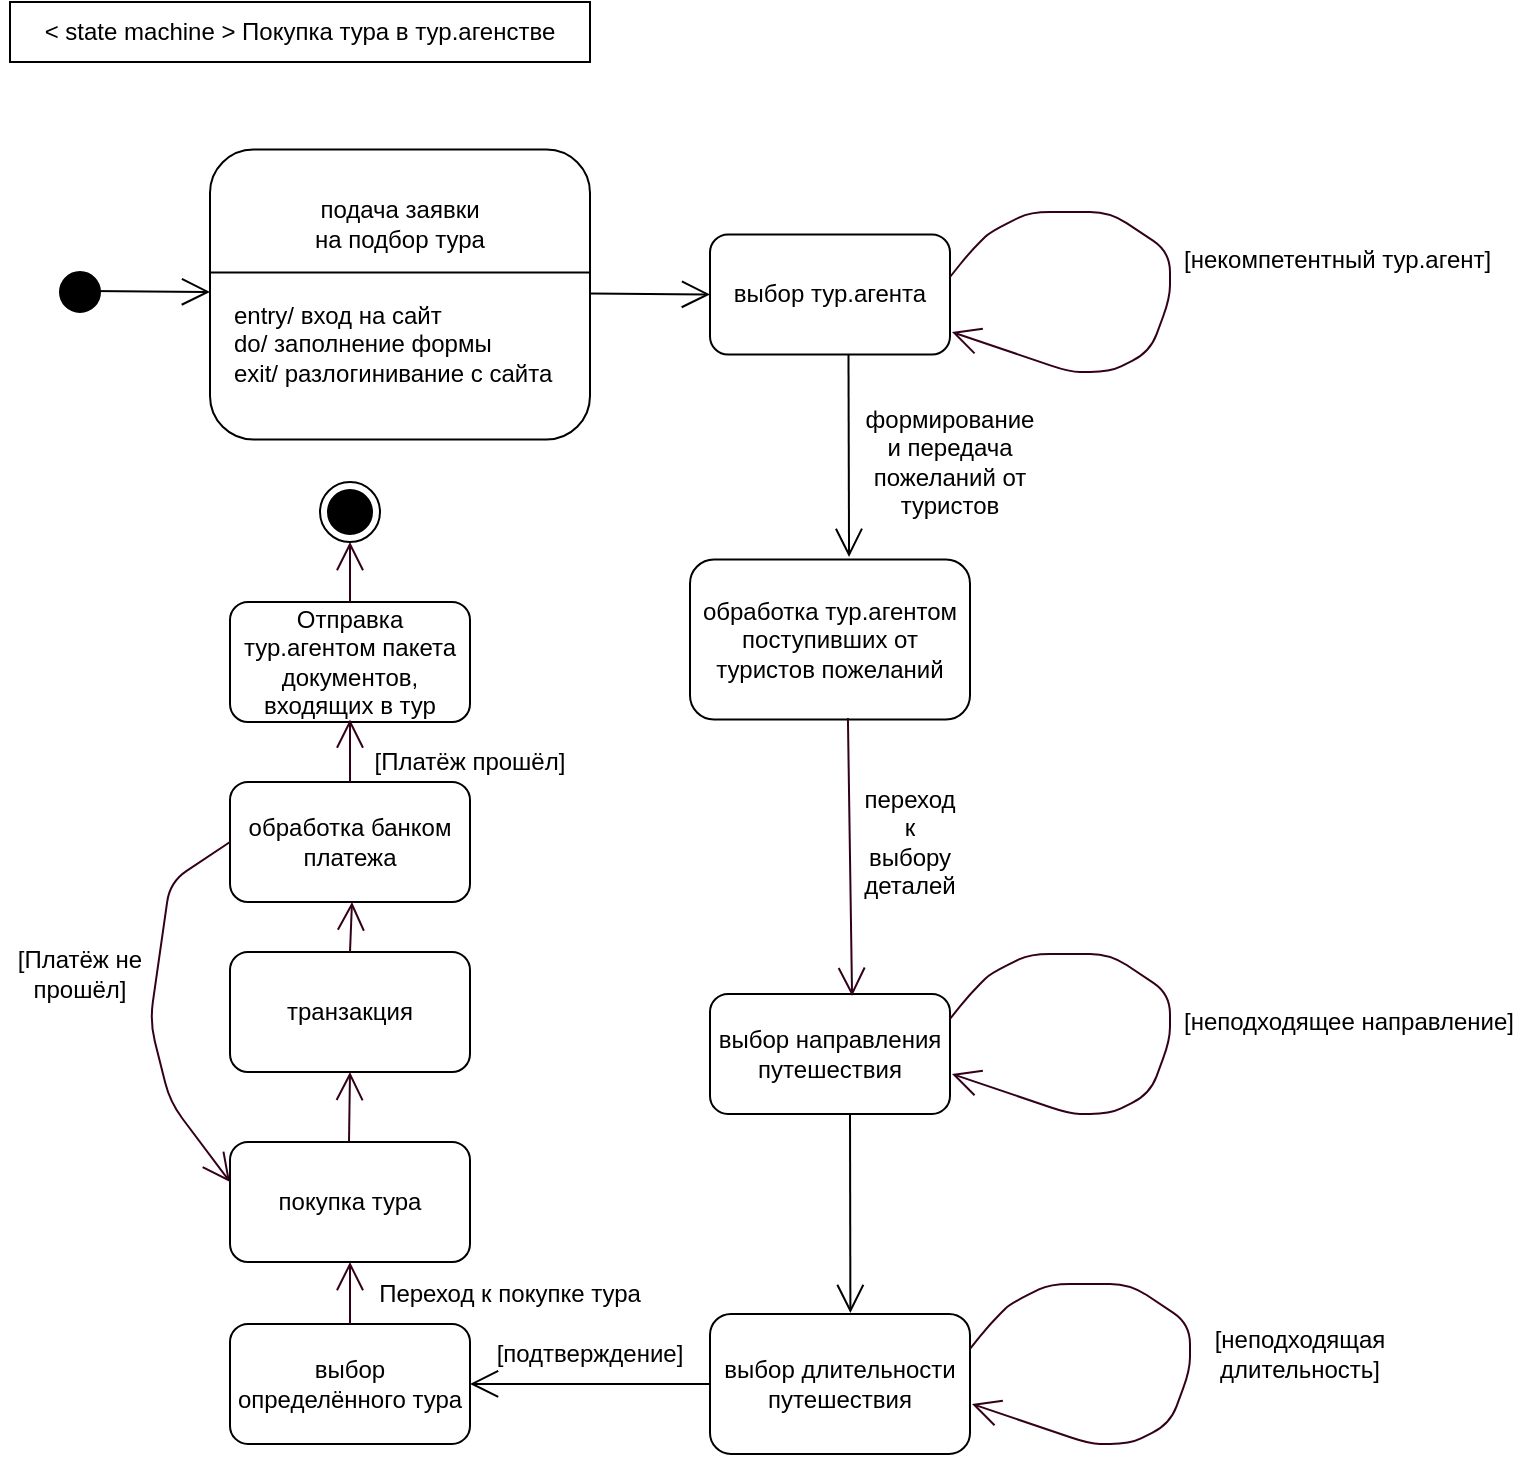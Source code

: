 <mxfile version="12.9.3" type="github">
  <diagram id="hl8SxMPhMCnNeHlGYSXt" name="Page-1">
    <mxGraphModel dx="1305" dy="752" grid="1" gridSize="10" guides="1" tooltips="1" connect="1" arrows="1" fold="1" page="1" pageScale="1" pageWidth="827" pageHeight="1169" math="0" shadow="0">
      <root>
        <mxCell id="0" />
        <mxCell id="1" parent="0" />
        <mxCell id="M_HXUVhQNMok4iF-pas3-1" value="" style="ellipse;html=1;shape=endState;fillColor=#000000;strokeColor=#000000;" vertex="1" parent="1">
          <mxGeometry x="175" y="260" width="30" height="30" as="geometry" />
        </mxCell>
        <mxCell id="M_HXUVhQNMok4iF-pas3-2" value="" style="ellipse;html=1;shape=endState;fillColor=#000000;strokeColor=#FFFFFF;" vertex="1" parent="1">
          <mxGeometry x="40" y="150" width="30" height="30" as="geometry" />
        </mxCell>
        <mxCell id="M_HXUVhQNMok4iF-pas3-3" value="&amp;lt; state machine &amp;gt; Покупка тура в тур.агенстве" style="rounded=0;whiteSpace=wrap;html=1;" vertex="1" parent="1">
          <mxGeometry x="20" y="20" width="290" height="30" as="geometry" />
        </mxCell>
        <mxCell id="M_HXUVhQNMok4iF-pas3-4" value="" style="rounded=1;whiteSpace=wrap;html=1;strokeColor=#000000;" vertex="1" parent="1">
          <mxGeometry x="120" y="93.75" width="190" height="145" as="geometry" />
        </mxCell>
        <mxCell id="M_HXUVhQNMok4iF-pas3-5" value="" style="endArrow=open;endFill=1;endSize=12;html=1;" edge="1" parent="1">
          <mxGeometry width="160" relative="1" as="geometry">
            <mxPoint x="60" y="164.5" as="sourcePoint" />
            <mxPoint x="120" y="165" as="targetPoint" />
          </mxGeometry>
        </mxCell>
        <mxCell id="M_HXUVhQNMok4iF-pas3-10" value="обработка тур.агентом поступивших от туристов пожеланий" style="rounded=1;whiteSpace=wrap;html=1;strokeColor=#000000;" vertex="1" parent="1">
          <mxGeometry x="360" y="298.75" width="140" height="80" as="geometry" />
        </mxCell>
        <mxCell id="M_HXUVhQNMok4iF-pas3-11" value="выбор тур.агента" style="rounded=1;whiteSpace=wrap;html=1;strokeColor=#000000;" vertex="1" parent="1">
          <mxGeometry x="370" y="136.25" width="120" height="60" as="geometry" />
        </mxCell>
        <mxCell id="M_HXUVhQNMok4iF-pas3-12" value="выбор направления путешествия" style="rounded=1;whiteSpace=wrap;html=1;strokeColor=#000000;" vertex="1" parent="1">
          <mxGeometry x="370" y="515.96" width="120" height="60" as="geometry" />
        </mxCell>
        <mxCell id="M_HXUVhQNMok4iF-pas3-14" value="выбор длительности путешествия" style="rounded=1;whiteSpace=wrap;html=1;strokeColor=#000000;" vertex="1" parent="1">
          <mxGeometry x="370" y="675.96" width="130" height="70" as="geometry" />
        </mxCell>
        <mxCell id="M_HXUVhQNMok4iF-pas3-15" value="выбор определённого тура" style="rounded=1;whiteSpace=wrap;html=1;strokeColor=#000000;" vertex="1" parent="1">
          <mxGeometry x="130" y="680.96" width="120" height="60" as="geometry" />
        </mxCell>
        <mxCell id="M_HXUVhQNMok4iF-pas3-17" value="" style="endArrow=open;endFill=1;endSize=12;html=1;exitX=0;exitY=0.5;exitDx=0;exitDy=0;entryX=1;entryY=0.5;entryDx=0;entryDy=0;" edge="1" parent="1" source="M_HXUVhQNMok4iF-pas3-14" target="M_HXUVhQNMok4iF-pas3-15">
          <mxGeometry width="160" relative="1" as="geometry">
            <mxPoint x="670" y="535" as="sourcePoint" />
            <mxPoint x="830" y="535" as="targetPoint" />
          </mxGeometry>
        </mxCell>
        <mxCell id="M_HXUVhQNMok4iF-pas3-18" value="[подтверждение]" style="text;html=1;strokeColor=none;fillColor=none;align=center;verticalAlign=middle;whiteSpace=wrap;rounded=0;" vertex="1" parent="1">
          <mxGeometry x="290" y="685.96" width="40" height="20" as="geometry" />
        </mxCell>
        <mxCell id="M_HXUVhQNMok4iF-pas3-25" value="[неподходящая длительность]" style="text;html=1;strokeColor=none;fillColor=none;align=center;verticalAlign=middle;whiteSpace=wrap;rounded=0;" vertex="1" parent="1">
          <mxGeometry x="610" y="680.96" width="110" height="30" as="geometry" />
        </mxCell>
        <mxCell id="M_HXUVhQNMok4iF-pas3-26" value="[неподходящее направление]" style="text;html=1;" vertex="1" parent="1">
          <mxGeometry x="605" y="515.96" width="170" height="30" as="geometry" />
        </mxCell>
        <mxCell id="M_HXUVhQNMok4iF-pas3-31" value="" style="endArrow=open;endFill=1;endSize=12;html=1;strokeColor=#33001A;exitX=1;exitY=0.25;exitDx=0;exitDy=0;" edge="1" parent="1" source="M_HXUVhQNMok4iF-pas3-14">
          <mxGeometry width="160" relative="1" as="geometry">
            <mxPoint x="501" y="703.96" as="sourcePoint" />
            <mxPoint x="501" y="720.96" as="targetPoint" />
            <Array as="points">
              <mxPoint x="510" y="680.96" />
              <mxPoint x="520" y="670.96" />
              <mxPoint x="540" y="660.96" />
              <mxPoint x="580" y="660.96" />
              <mxPoint x="610" y="680.96" />
              <mxPoint x="610" y="703.96" />
              <mxPoint x="600" y="730.96" />
              <mxPoint x="580" y="740.96" />
              <mxPoint x="560" y="740.96" />
            </Array>
          </mxGeometry>
        </mxCell>
        <mxCell id="M_HXUVhQNMok4iF-pas3-38" value="" style="endArrow=open;endFill=1;endSize=12;html=1;strokeColor=#33001A;exitX=1;exitY=0.25;exitDx=0;exitDy=0;" edge="1" parent="1">
          <mxGeometry width="160" relative="1" as="geometry">
            <mxPoint x="490" y="528.46" as="sourcePoint" />
            <mxPoint x="491" y="555.96" as="targetPoint" />
            <Array as="points">
              <mxPoint x="500" y="515.96" />
              <mxPoint x="510" y="505.96" />
              <mxPoint x="530" y="495.96" />
              <mxPoint x="570" y="495.96" />
              <mxPoint x="600" y="515.96" />
              <mxPoint x="600" y="538.96" />
              <mxPoint x="590" y="565.96" />
              <mxPoint x="570" y="575.96" />
              <mxPoint x="550" y="575.96" />
            </Array>
          </mxGeometry>
        </mxCell>
        <mxCell id="M_HXUVhQNMok4iF-pas3-41" value="подача заявки на подбор тура" style="text;html=1;strokeColor=none;fillColor=none;align=center;verticalAlign=middle;whiteSpace=wrap;rounded=0;" vertex="1" parent="1">
          <mxGeometry x="170" y="91.25" width="90" height="80" as="geometry" />
        </mxCell>
        <mxCell id="M_HXUVhQNMok4iF-pas3-45" value="" style="line;strokeWidth=1;fillColor=none;align=left;verticalAlign=middle;spacingTop=-1;spacingLeft=3;spacingRight=3;rotatable=0;labelPosition=right;points=[];portConstraint=eastwest;" vertex="1" parent="1">
          <mxGeometry x="120" y="151.25" width="190" height="8" as="geometry" />
        </mxCell>
        <mxCell id="M_HXUVhQNMok4iF-pas3-46" value="&lt;div align=&quot;left&quot;&gt;entry/ вход на сайт&lt;br&gt;do/ заполнение формы&lt;br&gt;exit/ разлогинивание с сайта&lt;/div&gt;" style="text;html=1;strokeColor=none;fillColor=none;align=left;verticalAlign=middle;whiteSpace=wrap;rounded=0;" vertex="1" parent="1">
          <mxGeometry x="130" y="151.25" width="190" height="80" as="geometry" />
        </mxCell>
        <mxCell id="M_HXUVhQNMok4iF-pas3-48" value="" style="endArrow=open;endFill=1;endSize=12;html=1;" edge="1" parent="1">
          <mxGeometry width="160" relative="1" as="geometry">
            <mxPoint x="310" y="165.75" as="sourcePoint" />
            <mxPoint x="370" y="166.25" as="targetPoint" />
          </mxGeometry>
        </mxCell>
        <mxCell id="M_HXUVhQNMok4iF-pas3-49" value="" style="endArrow=open;endFill=1;endSize=12;html=1;exitX=0.577;exitY=1;exitDx=0;exitDy=0;exitPerimeter=0;entryX=0.568;entryY=-0.016;entryDx=0;entryDy=0;entryPerimeter=0;" edge="1" parent="1" source="M_HXUVhQNMok4iF-pas3-11" target="M_HXUVhQNMok4iF-pas3-10">
          <mxGeometry width="160" relative="1" as="geometry">
            <mxPoint x="340" y="220" as="sourcePoint" />
            <mxPoint x="439" y="297" as="targetPoint" />
          </mxGeometry>
        </mxCell>
        <mxCell id="M_HXUVhQNMok4iF-pas3-50" value="" style="endArrow=open;endFill=1;endSize=12;html=1;entryX=0.54;entryY=-0.007;entryDx=0;entryDy=0;entryPerimeter=0;" edge="1" parent="1" target="M_HXUVhQNMok4iF-pas3-14">
          <mxGeometry width="160" relative="1" as="geometry">
            <mxPoint x="440" y="575.96" as="sourcePoint" />
            <mxPoint x="424.5" y="610.96" as="targetPoint" />
          </mxGeometry>
        </mxCell>
        <mxCell id="M_HXUVhQNMok4iF-pas3-51" value="[некомпетентный тур.агент]" style="text;html=1;" vertex="1" parent="1">
          <mxGeometry x="605" y="135" width="170" height="30" as="geometry" />
        </mxCell>
        <mxCell id="M_HXUVhQNMok4iF-pas3-52" value="" style="endArrow=none;html=1;strokeColor=#FFFFFF;" edge="1" parent="1">
          <mxGeometry width="50" height="50" relative="1" as="geometry">
            <mxPoint x="505" y="175" as="sourcePoint" />
            <mxPoint x="555" y="125" as="targetPoint" />
          </mxGeometry>
        </mxCell>
        <mxCell id="M_HXUVhQNMok4iF-pas3-53" value="" style="endArrow=open;endFill=1;endSize=12;html=1;strokeColor=#33001A;exitX=1;exitY=0.25;exitDx=0;exitDy=0;" edge="1" parent="1">
          <mxGeometry width="160" relative="1" as="geometry">
            <mxPoint x="490" y="157.5" as="sourcePoint" />
            <mxPoint x="491" y="185" as="targetPoint" />
            <Array as="points">
              <mxPoint x="500" y="145" />
              <mxPoint x="510" y="135" />
              <mxPoint x="530" y="125" />
              <mxPoint x="570" y="125" />
              <mxPoint x="600" y="145" />
              <mxPoint x="600" y="168" />
              <mxPoint x="590" y="195" />
              <mxPoint x="570" y="205" />
              <mxPoint x="550" y="205" />
            </Array>
          </mxGeometry>
        </mxCell>
        <mxCell id="M_HXUVhQNMok4iF-pas3-54" value="" style="endArrow=open;endFill=1;endSize=12;html=1;strokeColor=#33001A;entryX=0.592;entryY=0.017;entryDx=0;entryDy=0;entryPerimeter=0;exitX=0.564;exitY=0.991;exitDx=0;exitDy=0;exitPerimeter=0;" edge="1" parent="1" source="M_HXUVhQNMok4iF-pas3-10" target="M_HXUVhQNMok4iF-pas3-12">
          <mxGeometry width="160" relative="1" as="geometry">
            <mxPoint x="437.56" y="435.0" as="sourcePoint" />
            <mxPoint x="395" y="555.96" as="targetPoint" />
          </mxGeometry>
        </mxCell>
        <mxCell id="M_HXUVhQNMok4iF-pas3-55" value="формирование и передача пожеланий от туристов" style="text;html=1;strokeColor=none;fillColor=none;align=center;verticalAlign=middle;whiteSpace=wrap;rounded=0;" vertex="1" parent="1">
          <mxGeometry x="470" y="240" width="40" height="20" as="geometry" />
        </mxCell>
        <mxCell id="M_HXUVhQNMok4iF-pas3-58" value="переход к выбору деталей" style="text;html=1;strokeColor=none;fillColor=none;align=center;verticalAlign=middle;whiteSpace=wrap;rounded=0;" vertex="1" parent="1">
          <mxGeometry x="450" y="430" width="40" height="20" as="geometry" />
        </mxCell>
        <mxCell id="M_HXUVhQNMok4iF-pas3-59" value="покупка тура" style="rounded=1;whiteSpace=wrap;html=1;strokeColor=#000000;" vertex="1" parent="1">
          <mxGeometry x="130" y="590" width="120" height="60" as="geometry" />
        </mxCell>
        <mxCell id="M_HXUVhQNMok4iF-pas3-60" value="обработка банком платежа" style="rounded=1;whiteSpace=wrap;html=1;strokeColor=#000000;" vertex="1" parent="1">
          <mxGeometry x="130" y="410" width="120" height="60" as="geometry" />
        </mxCell>
        <mxCell id="M_HXUVhQNMok4iF-pas3-61" value="транзакция" style="rounded=1;whiteSpace=wrap;html=1;strokeColor=#000000;" vertex="1" parent="1">
          <mxGeometry x="130" y="495" width="120" height="60" as="geometry" />
        </mxCell>
        <mxCell id="M_HXUVhQNMok4iF-pas3-62" value="Отправка тур.агентом пакета документов, входящих в тур" style="rounded=1;whiteSpace=wrap;html=1;strokeColor=#000000;" vertex="1" parent="1">
          <mxGeometry x="130" y="320" width="120" height="60" as="geometry" />
        </mxCell>
        <mxCell id="M_HXUVhQNMok4iF-pas3-65" value="" style="endArrow=open;endFill=1;endSize=12;html=1;strokeColor=#33001A;entryX=0.5;entryY=1;entryDx=0;entryDy=0;exitX=0.5;exitY=0;exitDx=0;exitDy=0;" edge="1" parent="1" source="M_HXUVhQNMok4iF-pas3-15" target="M_HXUVhQNMok4iF-pas3-59">
          <mxGeometry width="160" relative="1" as="geometry">
            <mxPoint x="180" y="679.96" as="sourcePoint" />
            <mxPoint x="340" y="679.96" as="targetPoint" />
          </mxGeometry>
        </mxCell>
        <mxCell id="M_HXUVhQNMok4iF-pas3-66" value="" style="endArrow=open;endFill=1;endSize=12;html=1;strokeColor=#33001A;exitX=0.5;exitY=0;exitDx=0;exitDy=0;entryX=0.5;entryY=1;entryDx=0;entryDy=0;" edge="1" parent="1" target="M_HXUVhQNMok4iF-pas3-61">
          <mxGeometry width="160" relative="1" as="geometry">
            <mxPoint x="189.5" y="590" as="sourcePoint" />
            <mxPoint x="190" y="559" as="targetPoint" />
          </mxGeometry>
        </mxCell>
        <mxCell id="M_HXUVhQNMok4iF-pas3-67" value="" style="endArrow=open;endFill=1;endSize=12;html=1;strokeColor=#33001A;exitX=0.5;exitY=0;exitDx=0;exitDy=0;" edge="1" parent="1">
          <mxGeometry width="160" relative="1" as="geometry">
            <mxPoint x="190" y="495" as="sourcePoint" />
            <mxPoint x="191" y="470" as="targetPoint" />
          </mxGeometry>
        </mxCell>
        <mxCell id="M_HXUVhQNMok4iF-pas3-68" value="" style="endArrow=open;endFill=1;endSize=12;html=1;strokeColor=#33001A;entryX=0.5;entryY=1;entryDx=0;entryDy=0;" edge="1" parent="1">
          <mxGeometry width="160" relative="1" as="geometry">
            <mxPoint x="190" y="410" as="sourcePoint" />
            <mxPoint x="190" y="378.75" as="targetPoint" />
          </mxGeometry>
        </mxCell>
        <mxCell id="M_HXUVhQNMok4iF-pas3-69" value="" style="endArrow=open;endFill=1;endSize=12;html=1;strokeColor=#33001A;entryX=0.5;entryY=1;entryDx=0;entryDy=0;" edge="1" parent="1" target="M_HXUVhQNMok4iF-pas3-1">
          <mxGeometry width="160" relative="1" as="geometry">
            <mxPoint x="190" y="320" as="sourcePoint" />
            <mxPoint x="190" y="300" as="targetPoint" />
          </mxGeometry>
        </mxCell>
        <mxCell id="M_HXUVhQNMok4iF-pas3-71" value="" style="endArrow=open;endFill=1;endSize=12;html=1;strokeColor=#33001A;exitX=0;exitY=0.5;exitDx=0;exitDy=0;" edge="1" parent="1" source="M_HXUVhQNMok4iF-pas3-60">
          <mxGeometry width="160" relative="1" as="geometry">
            <mxPoint x="-30" y="610" as="sourcePoint" />
            <mxPoint x="130" y="610" as="targetPoint" />
            <Array as="points">
              <mxPoint x="100" y="460" />
              <mxPoint x="90" y="530" />
              <mxPoint x="100" y="570" />
            </Array>
          </mxGeometry>
        </mxCell>
        <mxCell id="M_HXUVhQNMok4iF-pas3-72" value="[Платёж не прошёл]" style="text;html=1;strokeColor=none;fillColor=none;align=center;verticalAlign=middle;whiteSpace=wrap;rounded=0;" vertex="1" parent="1">
          <mxGeometry x="15" y="495.96" width="80" height="20" as="geometry" />
        </mxCell>
        <mxCell id="M_HXUVhQNMok4iF-pas3-73" value="[Платёж прошёл]" style="text;html=1;strokeColor=none;fillColor=none;align=center;verticalAlign=middle;whiteSpace=wrap;rounded=0;" vertex="1" parent="1">
          <mxGeometry x="180" y="390" width="140" height="20" as="geometry" />
        </mxCell>
        <mxCell id="M_HXUVhQNMok4iF-pas3-74" value="Переход к покупке тура" style="text;html=1;strokeColor=none;fillColor=none;align=center;verticalAlign=middle;whiteSpace=wrap;rounded=0;" vertex="1" parent="1">
          <mxGeometry x="190" y="655.96" width="160" height="20" as="geometry" />
        </mxCell>
      </root>
    </mxGraphModel>
  </diagram>
</mxfile>
